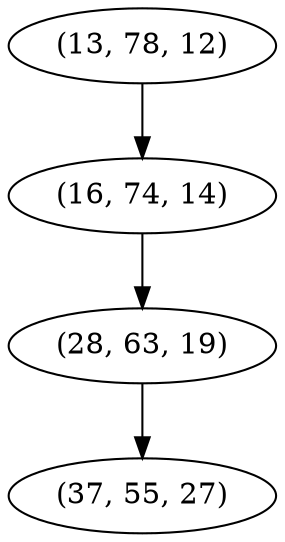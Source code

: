 digraph tree {
    "(13, 78, 12)";
    "(16, 74, 14)";
    "(28, 63, 19)";
    "(37, 55, 27)";
    "(13, 78, 12)" -> "(16, 74, 14)";
    "(16, 74, 14)" -> "(28, 63, 19)";
    "(28, 63, 19)" -> "(37, 55, 27)";
}
